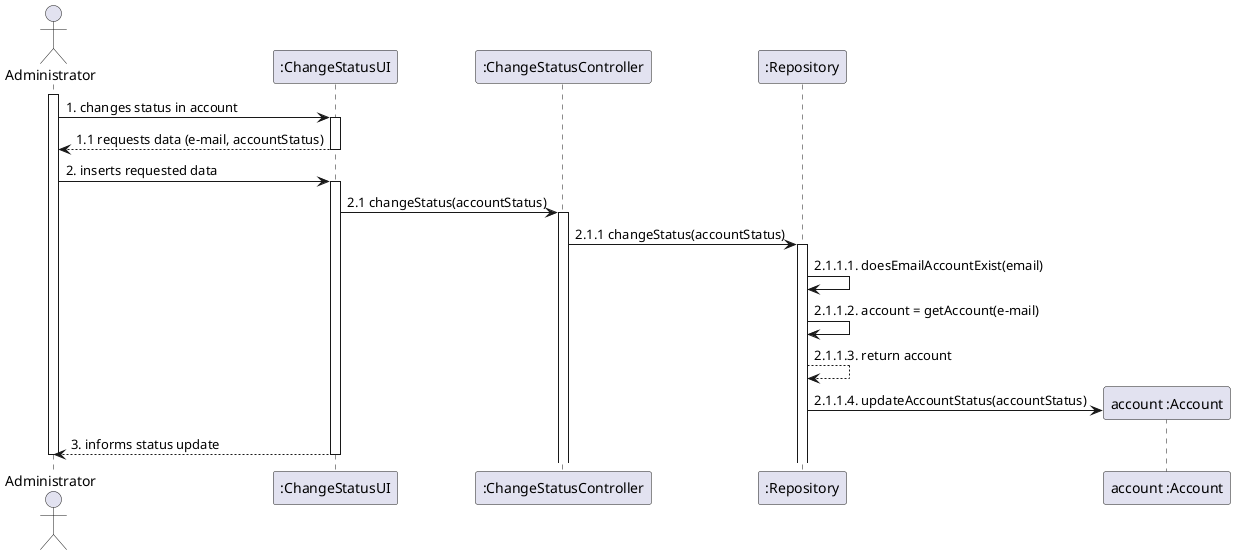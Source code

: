 
@startuml


actor "Administrator"
participant ":ChangeStatusUI" as caUi
participant ":ChangeStatusController" as cac
participant ":Repository" as repository
participant "account :Account" as account

activate Administrator
Administrator  -> caUi : 1. changes status in account
activate caUi
caUi --> Administrator: 1.1 requests data (e-mail, accountStatus)
deactivate caUi
Administrator -> caUi: 2. inserts requested data
activate caUi
caUi -> cac: 2.1 changeStatus(accountStatus)
activate cac
cac -> repository: 2.1.1 changeStatus(accountStatus)
activate repository
repository -> repository: 2.1.1.1. doesEmailAccountExist(email)
repository -> repository: 2.1.1.2. account = getAccount(e-mail)
repository --> repository: 2.1.1.3. return account
create account
repository -> account :2.1.1.4. updateAccountStatus(accountStatus)
caUi--> Administrator: 3. informs status update
deactivate Administrator
deactivate caUi

@enduml

